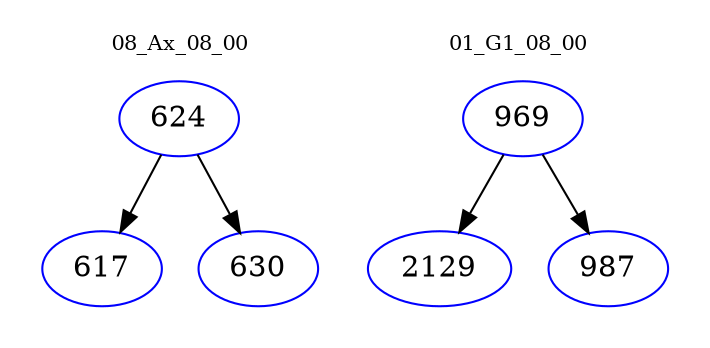 digraph{
subgraph cluster_0 {
color = white
label = "08_Ax_08_00";
fontsize=10;
T0_624 [label="624", color="blue"]
T0_624 -> T0_617 [color="black"]
T0_617 [label="617", color="blue"]
T0_624 -> T0_630 [color="black"]
T0_630 [label="630", color="blue"]
}
subgraph cluster_1 {
color = white
label = "01_G1_08_00";
fontsize=10;
T1_969 [label="969", color="blue"]
T1_969 -> T1_2129 [color="black"]
T1_2129 [label="2129", color="blue"]
T1_969 -> T1_987 [color="black"]
T1_987 [label="987", color="blue"]
}
}
